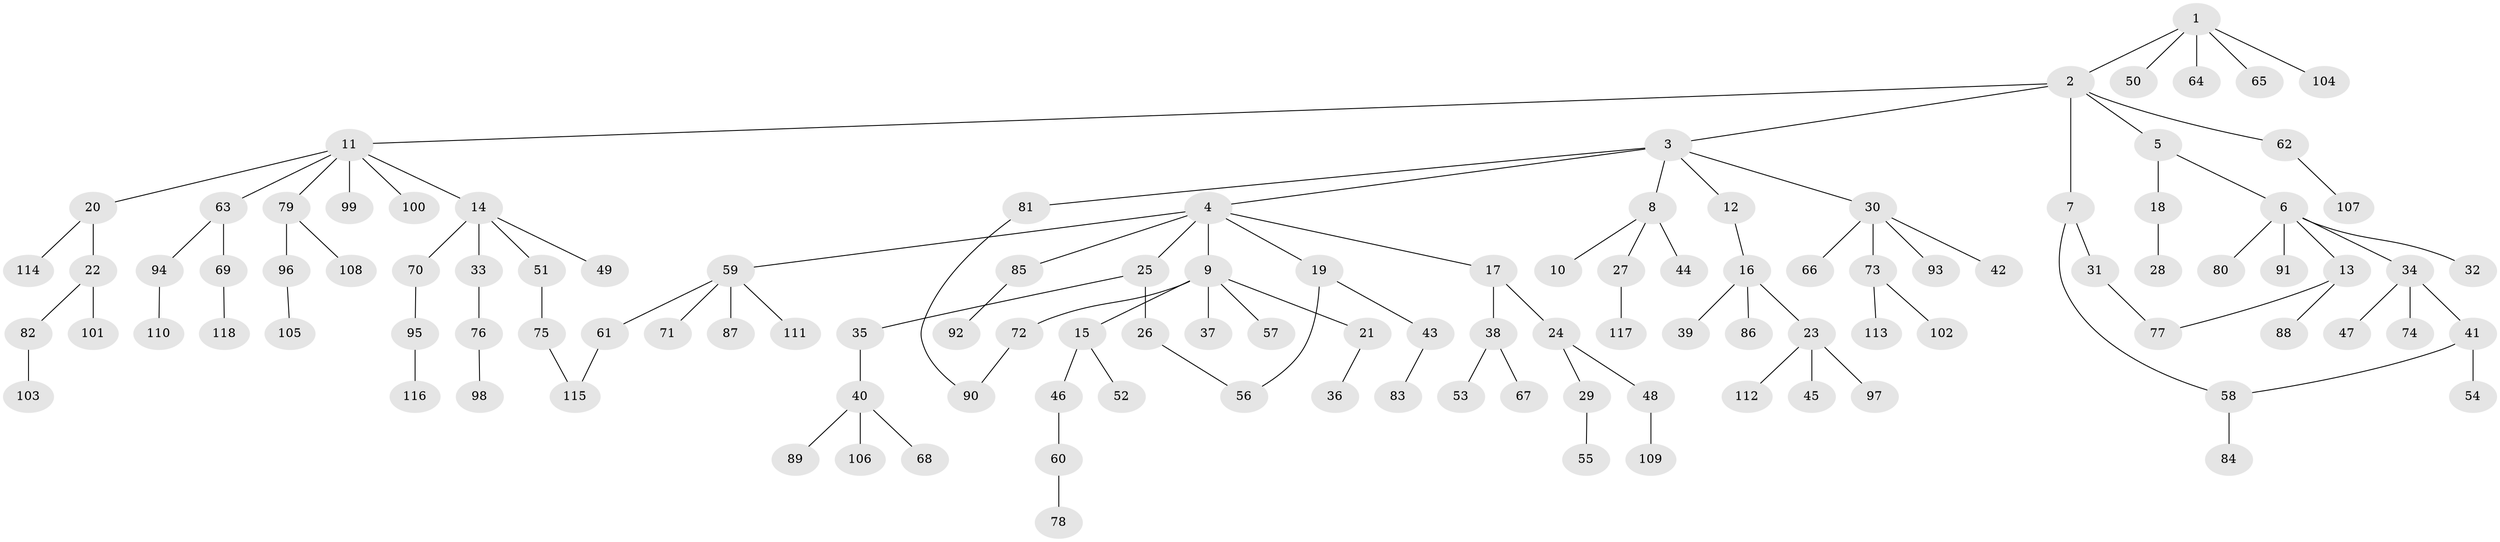 // Generated by graph-tools (version 1.1) at 2025/41/03/09/25 04:41:39]
// undirected, 118 vertices, 122 edges
graph export_dot {
graph [start="1"]
  node [color=gray90,style=filled];
  1;
  2;
  3;
  4;
  5;
  6;
  7;
  8;
  9;
  10;
  11;
  12;
  13;
  14;
  15;
  16;
  17;
  18;
  19;
  20;
  21;
  22;
  23;
  24;
  25;
  26;
  27;
  28;
  29;
  30;
  31;
  32;
  33;
  34;
  35;
  36;
  37;
  38;
  39;
  40;
  41;
  42;
  43;
  44;
  45;
  46;
  47;
  48;
  49;
  50;
  51;
  52;
  53;
  54;
  55;
  56;
  57;
  58;
  59;
  60;
  61;
  62;
  63;
  64;
  65;
  66;
  67;
  68;
  69;
  70;
  71;
  72;
  73;
  74;
  75;
  76;
  77;
  78;
  79;
  80;
  81;
  82;
  83;
  84;
  85;
  86;
  87;
  88;
  89;
  90;
  91;
  92;
  93;
  94;
  95;
  96;
  97;
  98;
  99;
  100;
  101;
  102;
  103;
  104;
  105;
  106;
  107;
  108;
  109;
  110;
  111;
  112;
  113;
  114;
  115;
  116;
  117;
  118;
  1 -- 2;
  1 -- 50;
  1 -- 64;
  1 -- 65;
  1 -- 104;
  2 -- 3;
  2 -- 5;
  2 -- 7;
  2 -- 11;
  2 -- 62;
  3 -- 4;
  3 -- 8;
  3 -- 12;
  3 -- 30;
  3 -- 81;
  4 -- 9;
  4 -- 17;
  4 -- 19;
  4 -- 25;
  4 -- 59;
  4 -- 85;
  5 -- 6;
  5 -- 18;
  6 -- 13;
  6 -- 32;
  6 -- 34;
  6 -- 80;
  6 -- 91;
  7 -- 31;
  7 -- 58;
  8 -- 10;
  8 -- 27;
  8 -- 44;
  9 -- 15;
  9 -- 21;
  9 -- 37;
  9 -- 57;
  9 -- 72;
  11 -- 14;
  11 -- 20;
  11 -- 63;
  11 -- 79;
  11 -- 99;
  11 -- 100;
  12 -- 16;
  13 -- 77;
  13 -- 88;
  14 -- 33;
  14 -- 49;
  14 -- 51;
  14 -- 70;
  15 -- 46;
  15 -- 52;
  16 -- 23;
  16 -- 39;
  16 -- 86;
  17 -- 24;
  17 -- 38;
  18 -- 28;
  19 -- 43;
  19 -- 56;
  20 -- 22;
  20 -- 114;
  21 -- 36;
  22 -- 82;
  22 -- 101;
  23 -- 45;
  23 -- 97;
  23 -- 112;
  24 -- 29;
  24 -- 48;
  25 -- 26;
  25 -- 35;
  26 -- 56;
  27 -- 117;
  29 -- 55;
  30 -- 42;
  30 -- 66;
  30 -- 73;
  30 -- 93;
  31 -- 77;
  33 -- 76;
  34 -- 41;
  34 -- 47;
  34 -- 74;
  35 -- 40;
  38 -- 53;
  38 -- 67;
  40 -- 68;
  40 -- 89;
  40 -- 106;
  41 -- 54;
  41 -- 58;
  43 -- 83;
  46 -- 60;
  48 -- 109;
  51 -- 75;
  58 -- 84;
  59 -- 61;
  59 -- 71;
  59 -- 87;
  59 -- 111;
  60 -- 78;
  61 -- 115;
  62 -- 107;
  63 -- 69;
  63 -- 94;
  69 -- 118;
  70 -- 95;
  72 -- 90;
  73 -- 102;
  73 -- 113;
  75 -- 115;
  76 -- 98;
  79 -- 96;
  79 -- 108;
  81 -- 90;
  82 -- 103;
  85 -- 92;
  94 -- 110;
  95 -- 116;
  96 -- 105;
}
